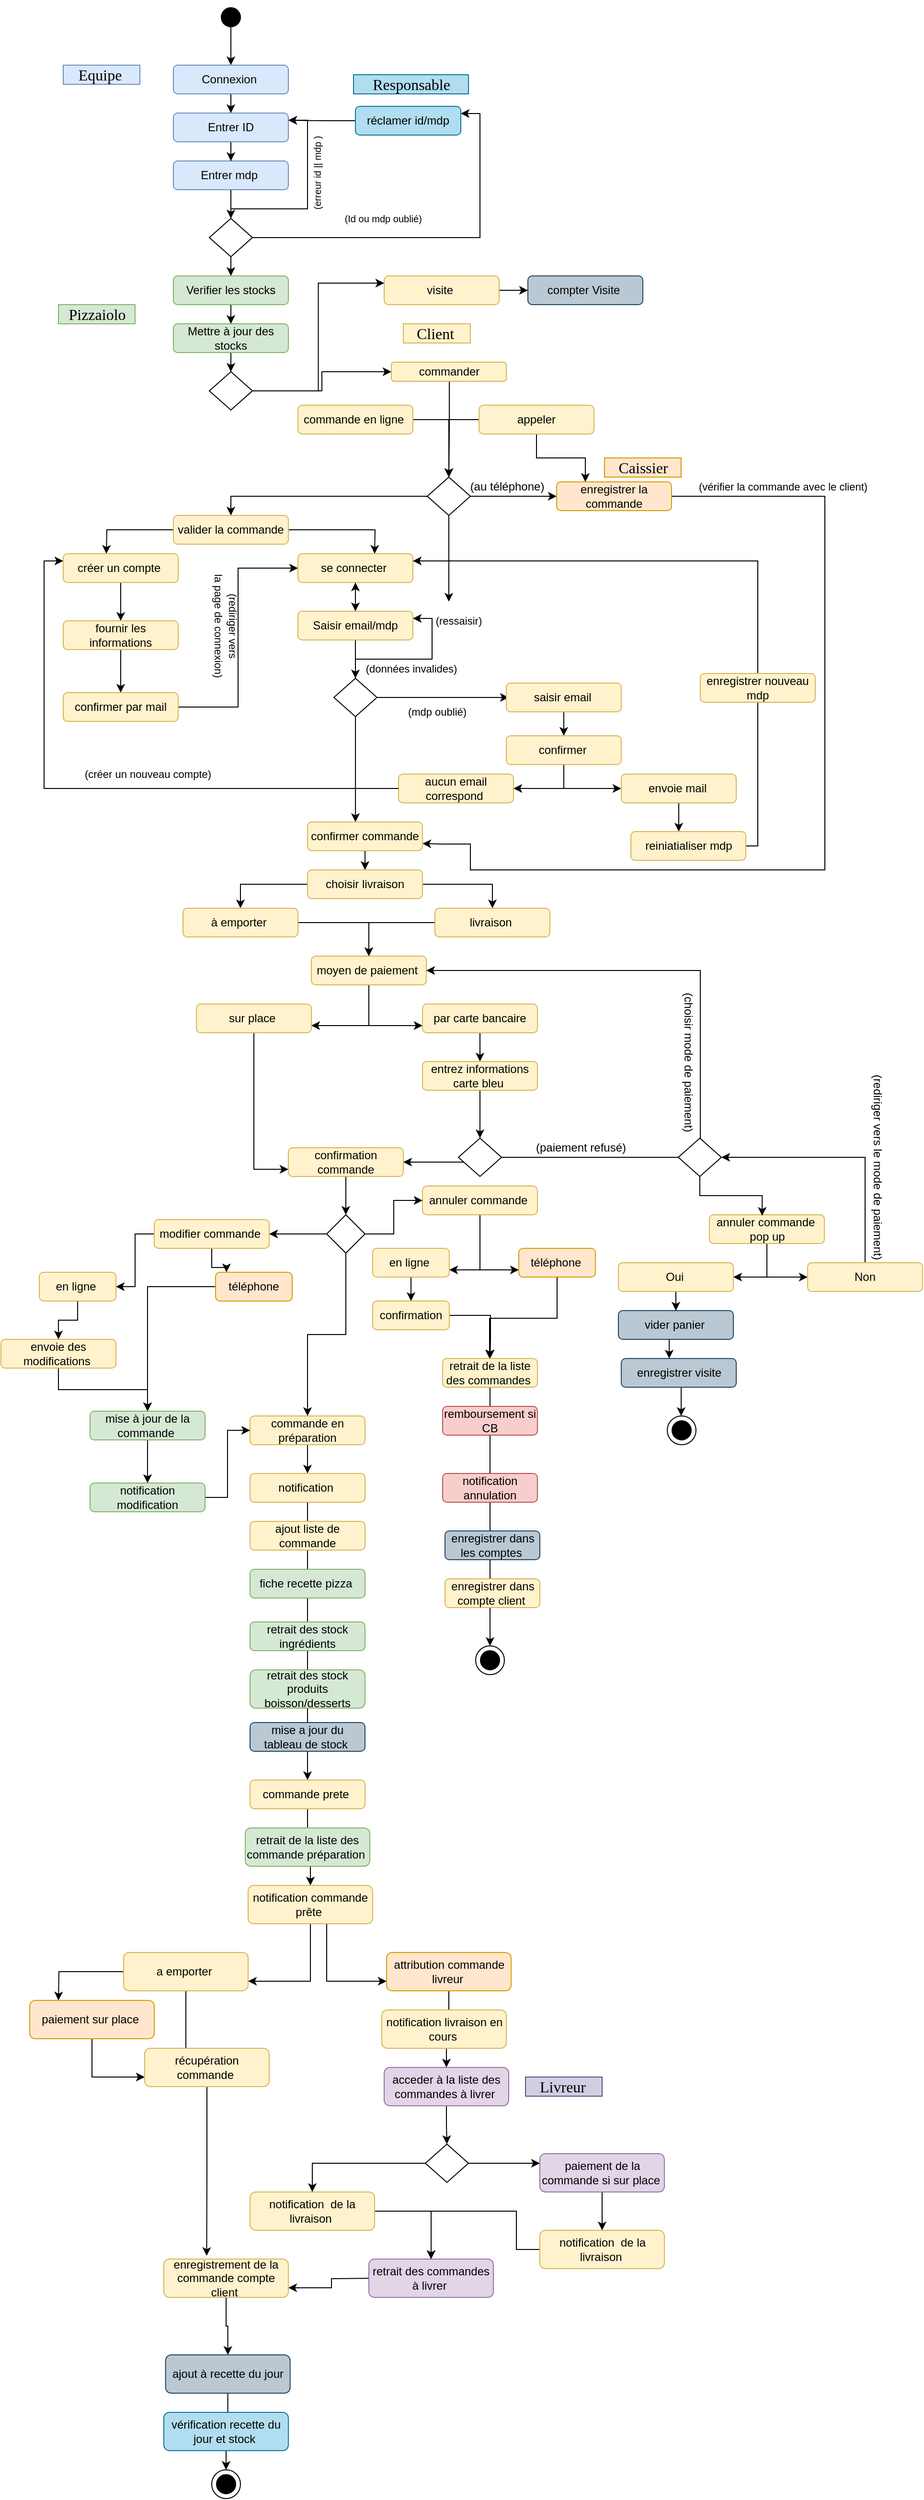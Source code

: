 <mxfile version="14.7.1" type="device"><diagram name="Page-1" id="2a216829-ef6e-dabb-86c1-c78162f3ba2b"><mxGraphModel dx="1927" dy="755" grid="1" gridSize="10" guides="1" tooltips="1" connect="1" arrows="1" fold="1" page="1" pageScale="1" pageWidth="850" pageHeight="1100" background="none" math="0" shadow="0"><root><mxCell id="0"/><mxCell id="1" parent="0"/><mxCell id="btZXWbWVGVATvZ9b52os-23" style="edgeStyle=orthogonalEdgeStyle;rounded=0;orthogonalLoop=1;jettySize=auto;html=1;entryX=0.5;entryY=0;entryDx=0;entryDy=0;" edge="1" parent="1" source="btZXWbWVGVATvZ9b52os-1" target="btZXWbWVGVATvZ9b52os-2"><mxGeometry relative="1" as="geometry"/></mxCell><mxCell id="btZXWbWVGVATvZ9b52os-24" style="edgeStyle=orthogonalEdgeStyle;rounded=0;orthogonalLoop=1;jettySize=auto;html=1;exitX=0.5;exitY=0;exitDx=0;exitDy=0;" edge="1" parent="1" source="btZXWbWVGVATvZ9b52os-1"><mxGeometry relative="1" as="geometry"><mxPoint x="220" y="40" as="targetPoint"/></mxGeometry></mxCell><mxCell id="btZXWbWVGVATvZ9b52os-1" value="" style="ellipse;whiteSpace=wrap;html=1;aspect=fixed;fillColor=#000000;" vertex="1" parent="1"><mxGeometry x="210" y="20" width="20" height="20" as="geometry"/></mxCell><mxCell id="btZXWbWVGVATvZ9b52os-11" style="edgeStyle=orthogonalEdgeStyle;rounded=0;orthogonalLoop=1;jettySize=auto;html=1;entryX=0.5;entryY=0;entryDx=0;entryDy=0;" edge="1" parent="1" source="btZXWbWVGVATvZ9b52os-2" target="btZXWbWVGVATvZ9b52os-5"><mxGeometry relative="1" as="geometry"/></mxCell><mxCell id="btZXWbWVGVATvZ9b52os-2" value="Connexion&amp;nbsp;" style="rounded=1;whiteSpace=wrap;html=1;fillColor=#dae8fc;rotation=0;strokeColor=#6c8ebf;" vertex="1" parent="1"><mxGeometry x="160" y="80" width="120" height="30" as="geometry"/></mxCell><mxCell id="btZXWbWVGVATvZ9b52os-3" value="&lt;font style=&quot;font-size: 16px&quot; face=&quot;Verdana&quot;&gt;Equipe&amp;nbsp;&lt;/font&gt;" style="text;html=1;align=center;verticalAlign=middle;resizable=0;points=[];autosize=1;strokeColor=#6c8ebf;fillColor=#dae8fc;" vertex="1" parent="1"><mxGeometry x="45" y="80" width="80" height="20" as="geometry"/></mxCell><mxCell id="btZXWbWVGVATvZ9b52os-13" style="edgeStyle=orthogonalEdgeStyle;rounded=0;orthogonalLoop=1;jettySize=auto;html=1;" edge="1" parent="1" source="btZXWbWVGVATvZ9b52os-4" target="btZXWbWVGVATvZ9b52os-6"><mxGeometry relative="1" as="geometry"/></mxCell><mxCell id="btZXWbWVGVATvZ9b52os-4" value="Entrer mdp&amp;nbsp;" style="rounded=1;whiteSpace=wrap;html=1;fillColor=#dae8fc;rotation=0;strokeColor=#6c8ebf;" vertex="1" parent="1"><mxGeometry x="160" y="180" width="120" height="30" as="geometry"/></mxCell><mxCell id="btZXWbWVGVATvZ9b52os-12" style="edgeStyle=orthogonalEdgeStyle;rounded=0;orthogonalLoop=1;jettySize=auto;html=1;" edge="1" parent="1" source="btZXWbWVGVATvZ9b52os-5" target="btZXWbWVGVATvZ9b52os-4"><mxGeometry relative="1" as="geometry"/></mxCell><mxCell id="btZXWbWVGVATvZ9b52os-5" value="Entrer ID" style="rounded=1;whiteSpace=wrap;html=1;fillColor=#dae8fc;rotation=0;strokeColor=#6c8ebf;" vertex="1" parent="1"><mxGeometry x="160" y="130" width="120" height="30" as="geometry"/></mxCell><mxCell id="btZXWbWVGVATvZ9b52os-7" style="edgeStyle=orthogonalEdgeStyle;rounded=0;orthogonalLoop=1;jettySize=auto;html=1;entryX=1;entryY=0.25;entryDx=0;entryDy=0;" edge="1" parent="1" source="btZXWbWVGVATvZ9b52os-6" target="btZXWbWVGVATvZ9b52os-5"><mxGeometry relative="1" as="geometry"><Array as="points"><mxPoint x="220" y="230"/><mxPoint x="300" y="230"/><mxPoint x="300" y="138"/></Array></mxGeometry></mxCell><mxCell id="btZXWbWVGVATvZ9b52os-10" style="edgeStyle=orthogonalEdgeStyle;rounded=0;orthogonalLoop=1;jettySize=auto;html=1;exitX=1;exitY=0.5;exitDx=0;exitDy=0;entryX=1;entryY=0.25;entryDx=0;entryDy=0;" edge="1" parent="1" source="btZXWbWVGVATvZ9b52os-6" target="btZXWbWVGVATvZ9b52os-8"><mxGeometry relative="1" as="geometry"/></mxCell><mxCell id="btZXWbWVGVATvZ9b52os-31" style="edgeStyle=orthogonalEdgeStyle;rounded=0;orthogonalLoop=1;jettySize=auto;html=1;entryX=0.5;entryY=0;entryDx=0;entryDy=0;" edge="1" parent="1" source="btZXWbWVGVATvZ9b52os-6" target="btZXWbWVGVATvZ9b52os-19"><mxGeometry relative="1" as="geometry"/></mxCell><mxCell id="btZXWbWVGVATvZ9b52os-6" value="" style="rhombus;whiteSpace=wrap;html=1;fillColor=#FFFFFF;" vertex="1" parent="1"><mxGeometry x="197.5" y="240" width="45" height="40" as="geometry"/></mxCell><mxCell id="btZXWbWVGVATvZ9b52os-15" style="edgeStyle=orthogonalEdgeStyle;rounded=0;orthogonalLoop=1;jettySize=auto;html=1;entryX=1;entryY=0.25;entryDx=0;entryDy=0;" edge="1" parent="1" source="btZXWbWVGVATvZ9b52os-8" target="btZXWbWVGVATvZ9b52os-5"><mxGeometry relative="1" as="geometry"/></mxCell><mxCell id="btZXWbWVGVATvZ9b52os-8" value="réclamer id/mdp" style="rounded=1;whiteSpace=wrap;html=1;fillColor=#b1ddf0;rotation=0;strokeColor=#10739e;" vertex="1" parent="1"><mxGeometry x="350" y="123" width="110" height="30" as="geometry"/></mxCell><mxCell id="btZXWbWVGVATvZ9b52os-14" value="&lt;font style=&quot;font-size: 10px&quot;&gt;(Id ou mdp oublié)&amp;nbsp;&lt;/font&gt;" style="text;html=1;align=center;verticalAlign=middle;resizable=0;points=[];autosize=1;strokeColor=none;" vertex="1" parent="1"><mxGeometry x="330" y="230" width="100" height="20" as="geometry"/></mxCell><mxCell id="btZXWbWVGVATvZ9b52os-16" value="&lt;font style=&quot;font-size: 10px&quot;&gt;(erreur id || mdp )&amp;nbsp;&amp;nbsp;&lt;/font&gt;" style="text;html=1;align=center;verticalAlign=middle;resizable=0;points=[];autosize=1;strokeColor=none;rotation=-90;" vertex="1" parent="1"><mxGeometry x="260" y="180" width="100" height="20" as="geometry"/></mxCell><mxCell id="btZXWbWVGVATvZ9b52os-32" style="edgeStyle=orthogonalEdgeStyle;rounded=0;orthogonalLoop=1;jettySize=auto;html=1;entryX=0.5;entryY=0;entryDx=0;entryDy=0;" edge="1" parent="1" source="btZXWbWVGVATvZ9b52os-19" target="btZXWbWVGVATvZ9b52os-20"><mxGeometry relative="1" as="geometry"/></mxCell><mxCell id="btZXWbWVGVATvZ9b52os-19" value="Verifier les stocks" style="rounded=1;whiteSpace=wrap;html=1;fillColor=#d5e8d4;rotation=0;strokeColor=#82b366;" vertex="1" parent="1"><mxGeometry x="160" y="300" width="120" height="30" as="geometry"/></mxCell><mxCell id="btZXWbWVGVATvZ9b52os-33" style="edgeStyle=orthogonalEdgeStyle;rounded=0;orthogonalLoop=1;jettySize=auto;html=1;" edge="1" parent="1" source="btZXWbWVGVATvZ9b52os-20" target="btZXWbWVGVATvZ9b52os-27"><mxGeometry relative="1" as="geometry"/></mxCell><mxCell id="btZXWbWVGVATvZ9b52os-20" value="Mettre à jour des stocks" style="rounded=1;whiteSpace=wrap;html=1;fillColor=#d5e8d4;rotation=0;strokeColor=#82b366;" vertex="1" parent="1"><mxGeometry x="160" y="350" width="120" height="30" as="geometry"/></mxCell><mxCell id="btZXWbWVGVATvZ9b52os-35" style="edgeStyle=orthogonalEdgeStyle;rounded=0;orthogonalLoop=1;jettySize=auto;html=1;entryX=0;entryY=0.5;entryDx=0;entryDy=0;" edge="1" parent="1" source="btZXWbWVGVATvZ9b52os-21" target="btZXWbWVGVATvZ9b52os-34"><mxGeometry relative="1" as="geometry"/></mxCell><mxCell id="btZXWbWVGVATvZ9b52os-21" value="visite&amp;nbsp;" style="rounded=1;whiteSpace=wrap;html=1;fillColor=#fff2cc;rotation=0;strokeColor=#d6b656;" vertex="1" parent="1"><mxGeometry x="380" y="300" width="120" height="30" as="geometry"/></mxCell><mxCell id="btZXWbWVGVATvZ9b52os-45" style="edgeStyle=orthogonalEdgeStyle;rounded=0;orthogonalLoop=1;jettySize=auto;html=1;entryX=0.5;entryY=0;entryDx=0;entryDy=0;" edge="1" parent="1"><mxGeometry relative="1" as="geometry"><mxPoint x="440" y="410" as="sourcePoint"/><mxPoint x="447.5" y="510" as="targetPoint"/><Array as="points"><mxPoint x="448" y="410"/><mxPoint x="448" y="460"/></Array></mxGeometry></mxCell><mxCell id="btZXWbWVGVATvZ9b52os-22" value="commander" style="rounded=1;whiteSpace=wrap;html=1;fillColor=#fff2cc;rotation=0;strokeColor=#d6b656;" vertex="1" parent="1"><mxGeometry x="387.5" y="390" width="120" height="20" as="geometry"/></mxCell><mxCell id="btZXWbWVGVATvZ9b52os-26" value="&lt;font face=&quot;Verdana&quot; style=&quot;font-size: 16px&quot;&gt;Client&amp;nbsp;&lt;/font&gt;" style="text;html=1;align=center;verticalAlign=middle;resizable=0;points=[];autosize=1;strokeColor=#d6b656;fillColor=#fff2cc;" vertex="1" parent="1"><mxGeometry x="400" y="350" width="70" height="20" as="geometry"/></mxCell><mxCell id="btZXWbWVGVATvZ9b52os-28" style="edgeStyle=orthogonalEdgeStyle;rounded=0;orthogonalLoop=1;jettySize=auto;html=1;entryX=0;entryY=0.5;entryDx=0;entryDy=0;" edge="1" parent="1" source="btZXWbWVGVATvZ9b52os-27" target="btZXWbWVGVATvZ9b52os-22"><mxGeometry relative="1" as="geometry"/></mxCell><mxCell id="btZXWbWVGVATvZ9b52os-30" style="edgeStyle=orthogonalEdgeStyle;rounded=0;orthogonalLoop=1;jettySize=auto;html=1;entryX=0;entryY=0.25;entryDx=0;entryDy=0;" edge="1" parent="1" source="btZXWbWVGVATvZ9b52os-27" target="btZXWbWVGVATvZ9b52os-21"><mxGeometry relative="1" as="geometry"/></mxCell><mxCell id="btZXWbWVGVATvZ9b52os-27" value="" style="rhombus;whiteSpace=wrap;html=1;fillColor=#FFFFFF;" vertex="1" parent="1"><mxGeometry x="197.5" y="400" width="45" height="40" as="geometry"/></mxCell><mxCell id="btZXWbWVGVATvZ9b52os-34" value="compter Visite&amp;nbsp;" style="rounded=1;whiteSpace=wrap;html=1;fillColor=#bac8d3;rotation=0;strokeColor=#23445d;" vertex="1" parent="1"><mxGeometry x="530" y="300" width="120" height="30" as="geometry"/></mxCell><mxCell id="btZXWbWVGVATvZ9b52os-43" style="edgeStyle=orthogonalEdgeStyle;rounded=0;orthogonalLoop=1;jettySize=auto;html=1;" edge="1" parent="1" source="btZXWbWVGVATvZ9b52os-36" target="btZXWbWVGVATvZ9b52os-41"><mxGeometry relative="1" as="geometry"/></mxCell><mxCell id="btZXWbWVGVATvZ9b52os-36" value="commande en ligne&amp;nbsp;" style="rounded=1;whiteSpace=wrap;html=1;fillColor=#fff2cc;rotation=0;strokeColor=#d6b656;" vertex="1" parent="1"><mxGeometry x="290" y="435" width="120" height="30" as="geometry"/></mxCell><mxCell id="btZXWbWVGVATvZ9b52os-44" style="edgeStyle=orthogonalEdgeStyle;rounded=0;orthogonalLoop=1;jettySize=auto;html=1;" edge="1" parent="1" source="btZXWbWVGVATvZ9b52os-37" target="btZXWbWVGVATvZ9b52os-41"><mxGeometry relative="1" as="geometry"/></mxCell><mxCell id="btZXWbWVGVATvZ9b52os-50" style="edgeStyle=orthogonalEdgeStyle;rounded=0;orthogonalLoop=1;jettySize=auto;html=1;entryX=0.25;entryY=0;entryDx=0;entryDy=0;" edge="1" parent="1" source="btZXWbWVGVATvZ9b52os-37" target="btZXWbWVGVATvZ9b52os-49"><mxGeometry relative="1" as="geometry"/></mxCell><mxCell id="btZXWbWVGVATvZ9b52os-37" value="appeler" style="rounded=1;whiteSpace=wrap;html=1;fillColor=#fff2cc;rotation=0;strokeColor=#d6b656;" vertex="1" parent="1"><mxGeometry x="479" y="435" width="120" height="30" as="geometry"/></mxCell><mxCell id="btZXWbWVGVATvZ9b52os-47" style="edgeStyle=orthogonalEdgeStyle;rounded=0;orthogonalLoop=1;jettySize=auto;html=1;entryX=0.5;entryY=0;entryDx=0;entryDy=0;" edge="1" parent="1" source="btZXWbWVGVATvZ9b52os-41" target="btZXWbWVGVATvZ9b52os-46"><mxGeometry relative="1" as="geometry"/></mxCell><mxCell id="btZXWbWVGVATvZ9b52os-48" style="edgeStyle=orthogonalEdgeStyle;rounded=0;orthogonalLoop=1;jettySize=auto;html=1;entryX=0;entryY=0.5;entryDx=0;entryDy=0;" edge="1" parent="1" source="btZXWbWVGVATvZ9b52os-41" target="btZXWbWVGVATvZ9b52os-49"><mxGeometry relative="1" as="geometry"><mxPoint x="510" y="530" as="targetPoint"/></mxGeometry></mxCell><mxCell id="btZXWbWVGVATvZ9b52os-56" style="edgeStyle=orthogonalEdgeStyle;rounded=0;orthogonalLoop=1;jettySize=auto;html=1;" edge="1" parent="1" source="btZXWbWVGVATvZ9b52os-41"><mxGeometry relative="1" as="geometry"><mxPoint x="447.5" y="640" as="targetPoint"/></mxGeometry></mxCell><mxCell id="btZXWbWVGVATvZ9b52os-41" value="" style="rhombus;whiteSpace=wrap;html=1;fillColor=#FFFFFF;" vertex="1" parent="1"><mxGeometry x="425" y="510" width="45" height="40" as="geometry"/></mxCell><mxCell id="btZXWbWVGVATvZ9b52os-57" style="edgeStyle=orthogonalEdgeStyle;rounded=0;orthogonalLoop=1;jettySize=auto;html=1;" edge="1" parent="1" source="btZXWbWVGVATvZ9b52os-46"><mxGeometry relative="1" as="geometry"><mxPoint x="90" y="590" as="targetPoint"/></mxGeometry></mxCell><mxCell id="btZXWbWVGVATvZ9b52os-58" style="edgeStyle=orthogonalEdgeStyle;rounded=0;orthogonalLoop=1;jettySize=auto;html=1;" edge="1" parent="1" source="btZXWbWVGVATvZ9b52os-46"><mxGeometry relative="1" as="geometry"><mxPoint x="370" y="590" as="targetPoint"/></mxGeometry></mxCell><mxCell id="btZXWbWVGVATvZ9b52os-46" value="valider la commande" style="rounded=1;whiteSpace=wrap;html=1;fillColor=#fff2cc;rotation=0;strokeColor=#d6b656;" vertex="1" parent="1"><mxGeometry x="160" y="550" width="120" height="30" as="geometry"/></mxCell><mxCell id="btZXWbWVGVATvZ9b52os-104" style="edgeStyle=orthogonalEdgeStyle;rounded=0;orthogonalLoop=1;jettySize=auto;html=1;entryX=1;entryY=0.75;entryDx=0;entryDy=0;" edge="1" parent="1" source="btZXWbWVGVATvZ9b52os-49" target="btZXWbWVGVATvZ9b52os-96"><mxGeometry relative="1" as="geometry"><mxPoint x="430" y="890" as="targetPoint"/><Array as="points"><mxPoint x="840" y="530"/><mxPoint x="840" y="920"/><mxPoint x="470" y="920"/><mxPoint x="470" y="893"/><mxPoint x="440" y="893"/></Array></mxGeometry></mxCell><mxCell id="btZXWbWVGVATvZ9b52os-49" value="enregistrer la commande" style="rounded=1;whiteSpace=wrap;html=1;fillColor=#ffe6cc;rotation=0;strokeColor=#d79b00;" vertex="1" parent="1"><mxGeometry x="560" y="515" width="120" height="30" as="geometry"/></mxCell><mxCell id="btZXWbWVGVATvZ9b52os-249" style="edgeStyle=orthogonalEdgeStyle;rounded=0;orthogonalLoop=1;jettySize=auto;html=1;" edge="1" parent="1" source="btZXWbWVGVATvZ9b52os-51" target="btZXWbWVGVATvZ9b52os-86"><mxGeometry relative="1" as="geometry"/></mxCell><mxCell id="btZXWbWVGVATvZ9b52os-51" value="créer un compte&amp;nbsp;" style="rounded=1;whiteSpace=wrap;html=1;fillColor=#fff2cc;rotation=0;strokeColor=#d6b656;" vertex="1" parent="1"><mxGeometry x="45" y="590" width="120" height="30" as="geometry"/></mxCell><mxCell id="btZXWbWVGVATvZ9b52os-61" style="edgeStyle=orthogonalEdgeStyle;rounded=0;orthogonalLoop=1;jettySize=auto;html=1;entryX=0.5;entryY=0;entryDx=0;entryDy=0;" edge="1" parent="1" source="btZXWbWVGVATvZ9b52os-52" target="btZXWbWVGVATvZ9b52os-59"><mxGeometry relative="1" as="geometry"/></mxCell><mxCell id="btZXWbWVGVATvZ9b52os-52" value="se connecter&amp;nbsp;" style="rounded=1;whiteSpace=wrap;html=1;fillColor=#fff2cc;rotation=0;strokeColor=#d6b656;" vertex="1" parent="1"><mxGeometry x="290" y="590" width="120" height="30" as="geometry"/></mxCell><mxCell id="btZXWbWVGVATvZ9b52os-53" value="&lt;font face=&quot;Verdana&quot; style=&quot;font-size: 16px&quot;&gt;Caissier&lt;/font&gt;" style="text;html=1;align=center;verticalAlign=middle;resizable=0;points=[];autosize=1;strokeColor=#d79b00;fillColor=#ffe6cc;" vertex="1" parent="1"><mxGeometry x="610" y="490" width="80" height="20" as="geometry"/></mxCell><mxCell id="btZXWbWVGVATvZ9b52os-55" value="(au téléphone)" style="text;html=1;align=center;verticalAlign=middle;resizable=0;points=[];autosize=1;strokeColor=none;" vertex="1" parent="1"><mxGeometry x="463" y="510" width="90" height="20" as="geometry"/></mxCell><mxCell id="btZXWbWVGVATvZ9b52os-62" style="edgeStyle=orthogonalEdgeStyle;rounded=0;orthogonalLoop=1;jettySize=auto;html=1;entryX=0.5;entryY=0;entryDx=0;entryDy=0;" edge="1" parent="1" source="btZXWbWVGVATvZ9b52os-59" target="btZXWbWVGVATvZ9b52os-60"><mxGeometry relative="1" as="geometry"/></mxCell><mxCell id="btZXWbWVGVATvZ9b52os-87" value="" style="edgeStyle=orthogonalEdgeStyle;rounded=0;orthogonalLoop=1;jettySize=auto;html=1;" edge="1" parent="1" source="btZXWbWVGVATvZ9b52os-59" target="btZXWbWVGVATvZ9b52os-52"><mxGeometry relative="1" as="geometry"/></mxCell><mxCell id="btZXWbWVGVATvZ9b52os-59" value="Saisir email/mdp" style="rounded=1;whiteSpace=wrap;html=1;fillColor=#fff2cc;rotation=0;strokeColor=#d6b656;" vertex="1" parent="1"><mxGeometry x="290" y="650" width="120" height="30" as="geometry"/></mxCell><mxCell id="btZXWbWVGVATvZ9b52os-63" style="edgeStyle=orthogonalEdgeStyle;rounded=0;orthogonalLoop=1;jettySize=auto;html=1;entryX=1;entryY=0.25;entryDx=0;entryDy=0;" edge="1" parent="1" source="btZXWbWVGVATvZ9b52os-60" target="btZXWbWVGVATvZ9b52os-59"><mxGeometry relative="1" as="geometry"/></mxCell><mxCell id="btZXWbWVGVATvZ9b52os-68" style="edgeStyle=orthogonalEdgeStyle;rounded=0;orthogonalLoop=1;jettySize=auto;html=1;" edge="1" parent="1" source="btZXWbWVGVATvZ9b52os-60"><mxGeometry relative="1" as="geometry"><mxPoint x="510" y="740" as="targetPoint"/></mxGeometry></mxCell><mxCell id="btZXWbWVGVATvZ9b52os-97" style="edgeStyle=orthogonalEdgeStyle;rounded=0;orthogonalLoop=1;jettySize=auto;html=1;entryX=0.417;entryY=0;entryDx=0;entryDy=0;entryPerimeter=0;" edge="1" parent="1" source="btZXWbWVGVATvZ9b52os-60" target="btZXWbWVGVATvZ9b52os-96"><mxGeometry relative="1" as="geometry"/></mxCell><mxCell id="btZXWbWVGVATvZ9b52os-60" value="" style="rhombus;whiteSpace=wrap;html=1;fillColor=#FFFFFF;" vertex="1" parent="1"><mxGeometry x="327.5" y="720" width="45" height="40" as="geometry"/></mxCell><mxCell id="btZXWbWVGVATvZ9b52os-64" value="&lt;font style=&quot;font-size: 11px&quot;&gt;(données invalides)&lt;/font&gt;" style="text;html=1;align=center;verticalAlign=middle;resizable=0;points=[];autosize=1;strokeColor=none;" vertex="1" parent="1"><mxGeometry x="353" y="700" width="110" height="20" as="geometry"/></mxCell><mxCell id="btZXWbWVGVATvZ9b52os-65" value="&lt;font style=&quot;font-size: 11px&quot;&gt;(ressaisir)&amp;nbsp;&lt;/font&gt;" style="text;html=1;align=center;verticalAlign=middle;resizable=0;points=[];autosize=1;strokeColor=none;" vertex="1" parent="1"><mxGeometry x="424" y="650" width="70" height="20" as="geometry"/></mxCell><mxCell id="btZXWbWVGVATvZ9b52os-67" value="&lt;font style=&quot;font-size: 11px&quot;&gt;(créer un nouveau compte)&lt;/font&gt;" style="text;html=1;align=center;verticalAlign=middle;resizable=0;points=[];autosize=1;strokeColor=none;rotation=0;" vertex="1" parent="1"><mxGeometry x="58" y="810" width="150" height="20" as="geometry"/></mxCell><mxCell id="btZXWbWVGVATvZ9b52os-69" value="&lt;font style=&quot;font-size: 11px&quot;&gt;(mdp oublié)&lt;/font&gt;" style="text;html=1;align=center;verticalAlign=middle;resizable=0;points=[];autosize=1;strokeColor=none;" vertex="1" parent="1"><mxGeometry x="395" y="745" width="80" height="20" as="geometry"/></mxCell><mxCell id="btZXWbWVGVATvZ9b52os-72" style="edgeStyle=orthogonalEdgeStyle;rounded=0;orthogonalLoop=1;jettySize=auto;html=1;entryX=0.5;entryY=0;entryDx=0;entryDy=0;" edge="1" parent="1" source="btZXWbWVGVATvZ9b52os-70" target="btZXWbWVGVATvZ9b52os-71"><mxGeometry relative="1" as="geometry"/></mxCell><mxCell id="btZXWbWVGVATvZ9b52os-70" value="saisir email&amp;nbsp;" style="rounded=1;whiteSpace=wrap;html=1;fillColor=#fff2cc;rotation=0;strokeColor=#d6b656;" vertex="1" parent="1"><mxGeometry x="507.5" y="725" width="120" height="30" as="geometry"/></mxCell><mxCell id="btZXWbWVGVATvZ9b52os-77" style="edgeStyle=orthogonalEdgeStyle;rounded=0;orthogonalLoop=1;jettySize=auto;html=1;entryX=1;entryY=0.5;entryDx=0;entryDy=0;" edge="1" parent="1" source="btZXWbWVGVATvZ9b52os-71" target="btZXWbWVGVATvZ9b52os-73"><mxGeometry relative="1" as="geometry"/></mxCell><mxCell id="btZXWbWVGVATvZ9b52os-80" style="edgeStyle=orthogonalEdgeStyle;rounded=0;orthogonalLoop=1;jettySize=auto;html=1;entryX=0;entryY=0.5;entryDx=0;entryDy=0;" edge="1" parent="1" source="btZXWbWVGVATvZ9b52os-71" target="btZXWbWVGVATvZ9b52os-79"><mxGeometry relative="1" as="geometry"/></mxCell><mxCell id="btZXWbWVGVATvZ9b52os-71" value="confirmer&amp;nbsp;" style="rounded=1;whiteSpace=wrap;html=1;fillColor=#fff2cc;rotation=0;strokeColor=#d6b656;" vertex="1" parent="1"><mxGeometry x="507.5" y="780" width="120" height="30" as="geometry"/></mxCell><mxCell id="btZXWbWVGVATvZ9b52os-73" value="aucun email correspond&amp;nbsp;" style="rounded=1;whiteSpace=wrap;html=1;fillColor=#fff2cc;rotation=0;strokeColor=#d6b656;" vertex="1" parent="1"><mxGeometry x="395" y="820" width="120" height="30" as="geometry"/></mxCell><mxCell id="btZXWbWVGVATvZ9b52os-83" style="edgeStyle=orthogonalEdgeStyle;rounded=0;orthogonalLoop=1;jettySize=auto;html=1;" edge="1" parent="1" source="btZXWbWVGVATvZ9b52os-79"><mxGeometry relative="1" as="geometry"><mxPoint x="687.5" y="880" as="targetPoint"/></mxGeometry></mxCell><mxCell id="btZXWbWVGVATvZ9b52os-79" value="envoie mail&amp;nbsp;" style="rounded=1;whiteSpace=wrap;html=1;fillColor=#fff2cc;rotation=0;strokeColor=#d6b656;" vertex="1" parent="1"><mxGeometry x="627.5" y="820" width="120" height="30" as="geometry"/></mxCell><mxCell id="btZXWbWVGVATvZ9b52os-84" style="edgeStyle=orthogonalEdgeStyle;rounded=0;orthogonalLoop=1;jettySize=auto;html=1;entryX=1;entryY=0.25;entryDx=0;entryDy=0;" edge="1" parent="1" source="btZXWbWVGVATvZ9b52os-81" target="btZXWbWVGVATvZ9b52os-52"><mxGeometry relative="1" as="geometry"><Array as="points"><mxPoint x="770" y="895"/><mxPoint x="770" y="598"/></Array></mxGeometry></mxCell><mxCell id="btZXWbWVGVATvZ9b52os-81" value="reiniatialiser mdp" style="rounded=1;whiteSpace=wrap;html=1;fillColor=#fff2cc;rotation=0;strokeColor=#d6b656;" vertex="1" parent="1"><mxGeometry x="637.5" y="880" width="120" height="30" as="geometry"/></mxCell><mxCell id="btZXWbWVGVATvZ9b52os-85" value="enregistrer nouveau mdp" style="rounded=1;whiteSpace=wrap;html=1;fillColor=#fff2cc;rotation=0;strokeColor=#d6b656;" vertex="1" parent="1"><mxGeometry x="710" y="715" width="120" height="30" as="geometry"/></mxCell><mxCell id="btZXWbWVGVATvZ9b52os-89" value="" style="edgeStyle=orthogonalEdgeStyle;rounded=0;orthogonalLoop=1;jettySize=auto;html=1;" edge="1" parent="1" source="btZXWbWVGVATvZ9b52os-86" target="btZXWbWVGVATvZ9b52os-88"><mxGeometry relative="1" as="geometry"/></mxCell><mxCell id="btZXWbWVGVATvZ9b52os-86" value="fournir les informations" style="rounded=1;whiteSpace=wrap;html=1;fillColor=#fff2cc;rotation=0;strokeColor=#d6b656;" vertex="1" parent="1"><mxGeometry x="45" y="660" width="120" height="30" as="geometry"/></mxCell><mxCell id="btZXWbWVGVATvZ9b52os-90" style="edgeStyle=orthogonalEdgeStyle;rounded=0;orthogonalLoop=1;jettySize=auto;html=1;entryX=0;entryY=0.5;entryDx=0;entryDy=0;" edge="1" parent="1" source="btZXWbWVGVATvZ9b52os-88" target="btZXWbWVGVATvZ9b52os-52"><mxGeometry relative="1" as="geometry"/></mxCell><mxCell id="btZXWbWVGVATvZ9b52os-88" value="confirmer par mail" style="rounded=1;whiteSpace=wrap;html=1;fillColor=#fff2cc;rotation=0;strokeColor=#d6b656;" vertex="1" parent="1"><mxGeometry x="45" y="735" width="120" height="30" as="geometry"/></mxCell><mxCell id="btZXWbWVGVATvZ9b52os-91" value="&lt;font style=&quot;font-size: 11px&quot;&gt;(rediriger vers &lt;br&gt;la page de connexion)&lt;/font&gt;" style="text;html=1;align=center;verticalAlign=middle;resizable=0;points=[];autosize=1;strokeColor=none;rotation=90;" vertex="1" parent="1"><mxGeometry x="155" y="645" width="120" height="40" as="geometry"/></mxCell><mxCell id="btZXWbWVGVATvZ9b52os-94" value="&lt;font face=&quot;Verdana&quot;&gt;&lt;span style=&quot;font-size: 16px&quot;&gt;Responsable&lt;/span&gt;&lt;/font&gt;" style="text;html=1;align=center;verticalAlign=middle;resizable=0;points=[];autosize=1;strokeColor=#10739e;fillColor=#b1ddf0;" vertex="1" parent="1"><mxGeometry x="348" y="90" width="120" height="20" as="geometry"/></mxCell><mxCell id="btZXWbWVGVATvZ9b52os-95" value="&lt;font face=&quot;Verdana&quot;&gt;&lt;span style=&quot;font-size: 16px&quot;&gt;Pizzaiolo&lt;/span&gt;&lt;/font&gt;" style="text;html=1;align=center;verticalAlign=middle;resizable=0;points=[];autosize=1;strokeColor=#82b366;fillColor=#d5e8d4;" vertex="1" parent="1"><mxGeometry x="40" y="330" width="80" height="20" as="geometry"/></mxCell><mxCell id="btZXWbWVGVATvZ9b52os-101" style="edgeStyle=orthogonalEdgeStyle;rounded=0;orthogonalLoop=1;jettySize=auto;html=1;" edge="1" parent="1" source="btZXWbWVGVATvZ9b52os-96" target="btZXWbWVGVATvZ9b52os-98"><mxGeometry relative="1" as="geometry"/></mxCell><mxCell id="btZXWbWVGVATvZ9b52os-248" style="edgeStyle=orthogonalEdgeStyle;rounded=0;orthogonalLoop=1;jettySize=auto;html=1;entryX=0;entryY=0.25;entryDx=0;entryDy=0;exitX=0;exitY=0.5;exitDx=0;exitDy=0;" edge="1" parent="1" source="btZXWbWVGVATvZ9b52os-73" target="btZXWbWVGVATvZ9b52os-51"><mxGeometry relative="1" as="geometry"/></mxCell><mxCell id="btZXWbWVGVATvZ9b52os-96" value="confirmer commande" style="rounded=1;whiteSpace=wrap;html=1;fillColor=#fff2cc;rotation=0;strokeColor=#d6b656;" vertex="1" parent="1"><mxGeometry x="300" y="870" width="120" height="30" as="geometry"/></mxCell><mxCell id="btZXWbWVGVATvZ9b52os-102" style="edgeStyle=orthogonalEdgeStyle;rounded=0;orthogonalLoop=1;jettySize=auto;html=1;" edge="1" parent="1" source="btZXWbWVGVATvZ9b52os-98" target="btZXWbWVGVATvZ9b52os-99"><mxGeometry relative="1" as="geometry"/></mxCell><mxCell id="btZXWbWVGVATvZ9b52os-103" style="edgeStyle=orthogonalEdgeStyle;rounded=0;orthogonalLoop=1;jettySize=auto;html=1;entryX=0.5;entryY=0;entryDx=0;entryDy=0;" edge="1" parent="1" source="btZXWbWVGVATvZ9b52os-98" target="btZXWbWVGVATvZ9b52os-100"><mxGeometry relative="1" as="geometry"/></mxCell><mxCell id="btZXWbWVGVATvZ9b52os-98" value="choisir livraison" style="rounded=1;whiteSpace=wrap;html=1;fillColor=#fff2cc;rotation=0;strokeColor=#d6b656;" vertex="1" parent="1"><mxGeometry x="300" y="920" width="120" height="30" as="geometry"/></mxCell><mxCell id="btZXWbWVGVATvZ9b52os-107" style="edgeStyle=orthogonalEdgeStyle;rounded=0;orthogonalLoop=1;jettySize=auto;html=1;" edge="1" parent="1" source="btZXWbWVGVATvZ9b52os-99" target="btZXWbWVGVATvZ9b52os-106"><mxGeometry relative="1" as="geometry"/></mxCell><mxCell id="btZXWbWVGVATvZ9b52os-99" value="à emporter&amp;nbsp;" style="rounded=1;whiteSpace=wrap;html=1;fillColor=#fff2cc;rotation=0;strokeColor=#d6b656;" vertex="1" parent="1"><mxGeometry x="170" y="960" width="120" height="30" as="geometry"/></mxCell><mxCell id="btZXWbWVGVATvZ9b52os-108" style="edgeStyle=orthogonalEdgeStyle;rounded=0;orthogonalLoop=1;jettySize=auto;html=1;entryX=0.5;entryY=0;entryDx=0;entryDy=0;" edge="1" parent="1" source="btZXWbWVGVATvZ9b52os-100" target="btZXWbWVGVATvZ9b52os-106"><mxGeometry relative="1" as="geometry"/></mxCell><mxCell id="btZXWbWVGVATvZ9b52os-100" value="livraison&amp;nbsp;" style="rounded=1;whiteSpace=wrap;html=1;fillColor=#fff2cc;rotation=0;strokeColor=#d6b656;" vertex="1" parent="1"><mxGeometry x="433" y="960" width="120" height="30" as="geometry"/></mxCell><mxCell id="btZXWbWVGVATvZ9b52os-105" value="&lt;font style=&quot;font-size: 11px&quot;&gt;(vérifier la commande avec le client)&lt;/font&gt;" style="text;html=1;align=center;verticalAlign=middle;resizable=0;points=[];autosize=1;strokeColor=none;rotation=0;" vertex="1" parent="1"><mxGeometry x="700.5" y="510" width="190" height="20" as="geometry"/></mxCell><mxCell id="btZXWbWVGVATvZ9b52os-111" style="edgeStyle=orthogonalEdgeStyle;rounded=0;orthogonalLoop=1;jettySize=auto;html=1;entryX=1;entryY=0.75;entryDx=0;entryDy=0;" edge="1" parent="1" source="btZXWbWVGVATvZ9b52os-106" target="btZXWbWVGVATvZ9b52os-109"><mxGeometry relative="1" as="geometry"/></mxCell><mxCell id="btZXWbWVGVATvZ9b52os-112" style="edgeStyle=orthogonalEdgeStyle;rounded=0;orthogonalLoop=1;jettySize=auto;html=1;entryX=0;entryY=0.75;entryDx=0;entryDy=0;" edge="1" parent="1" source="btZXWbWVGVATvZ9b52os-106" target="btZXWbWVGVATvZ9b52os-110"><mxGeometry relative="1" as="geometry"/></mxCell><mxCell id="btZXWbWVGVATvZ9b52os-106" value="moyen de paiement&amp;nbsp;" style="rounded=1;whiteSpace=wrap;html=1;fillColor=#fff2cc;rotation=0;strokeColor=#d6b656;" vertex="1" parent="1"><mxGeometry x="304" y="1010" width="120" height="30" as="geometry"/></mxCell><mxCell id="btZXWbWVGVATvZ9b52os-143" style="edgeStyle=orthogonalEdgeStyle;rounded=0;orthogonalLoop=1;jettySize=auto;html=1;entryX=0;entryY=0.75;entryDx=0;entryDy=0;" edge="1" parent="1" source="btZXWbWVGVATvZ9b52os-109" target="btZXWbWVGVATvZ9b52os-142"><mxGeometry relative="1" as="geometry"/></mxCell><mxCell id="btZXWbWVGVATvZ9b52os-109" value="sur place&amp;nbsp;" style="rounded=1;whiteSpace=wrap;html=1;fillColor=#fff2cc;rotation=0;strokeColor=#d6b656;" vertex="1" parent="1"><mxGeometry x="184" y="1060" width="120" height="30" as="geometry"/></mxCell><mxCell id="btZXWbWVGVATvZ9b52os-141" style="edgeStyle=orthogonalEdgeStyle;rounded=0;orthogonalLoop=1;jettySize=auto;html=1;" edge="1" parent="1" source="btZXWbWVGVATvZ9b52os-110" target="btZXWbWVGVATvZ9b52os-113"><mxGeometry relative="1" as="geometry"/></mxCell><mxCell id="btZXWbWVGVATvZ9b52os-110" value="par carte bancaire" style="rounded=1;whiteSpace=wrap;html=1;fillColor=#fff2cc;rotation=0;strokeColor=#d6b656;" vertex="1" parent="1"><mxGeometry x="420" y="1060" width="120" height="30" as="geometry"/></mxCell><mxCell id="btZXWbWVGVATvZ9b52os-115" style="edgeStyle=orthogonalEdgeStyle;rounded=0;orthogonalLoop=1;jettySize=auto;html=1;entryX=0.5;entryY=0;entryDx=0;entryDy=0;" edge="1" parent="1" source="btZXWbWVGVATvZ9b52os-113" target="btZXWbWVGVATvZ9b52os-114"><mxGeometry relative="1" as="geometry"/></mxCell><mxCell id="btZXWbWVGVATvZ9b52os-113" value="entrez informations carte bleu&amp;nbsp;" style="rounded=1;whiteSpace=wrap;html=1;fillColor=#fff2cc;rotation=0;strokeColor=#d6b656;" vertex="1" parent="1"><mxGeometry x="420" y="1120" width="120" height="30" as="geometry"/></mxCell><mxCell id="btZXWbWVGVATvZ9b52os-118" style="edgeStyle=orthogonalEdgeStyle;rounded=0;orthogonalLoop=1;jettySize=auto;html=1;entryX=1;entryY=0.5;entryDx=0;entryDy=0;" edge="1" parent="1" source="btZXWbWVGVATvZ9b52os-114" target="btZXWbWVGVATvZ9b52os-106"><mxGeometry relative="1" as="geometry"><Array as="points"><mxPoint x="710" y="1220"/><mxPoint x="710" y="1025"/></Array></mxGeometry></mxCell><mxCell id="btZXWbWVGVATvZ9b52os-144" style="edgeStyle=orthogonalEdgeStyle;rounded=0;orthogonalLoop=1;jettySize=auto;html=1;entryX=1;entryY=0.5;entryDx=0;entryDy=0;" edge="1" parent="1" source="btZXWbWVGVATvZ9b52os-114" target="btZXWbWVGVATvZ9b52os-142"><mxGeometry relative="1" as="geometry"><Array as="points"><mxPoint x="450" y="1225"/><mxPoint x="450" y="1225"/></Array></mxGeometry></mxCell><mxCell id="btZXWbWVGVATvZ9b52os-114" value="" style="rhombus;whiteSpace=wrap;html=1;fillColor=#FFFFFF;" vertex="1" parent="1"><mxGeometry x="457.5" y="1200" width="45" height="40" as="geometry"/></mxCell><mxCell id="btZXWbWVGVATvZ9b52os-120" value="(paiement refusé)" style="text;html=1;align=center;verticalAlign=middle;resizable=0;points=[];autosize=1;strokeColor=none;" vertex="1" parent="1"><mxGeometry x="530" y="1200" width="110" height="20" as="geometry"/></mxCell><mxCell id="btZXWbWVGVATvZ9b52os-130" style="edgeStyle=orthogonalEdgeStyle;rounded=0;orthogonalLoop=1;jettySize=auto;html=1;entryX=1;entryY=0.5;entryDx=0;entryDy=0;" edge="1" parent="1" source="btZXWbWVGVATvZ9b52os-121" target="btZXWbWVGVATvZ9b52os-128"><mxGeometry relative="1" as="geometry"/></mxCell><mxCell id="btZXWbWVGVATvZ9b52os-131" style="edgeStyle=orthogonalEdgeStyle;rounded=0;orthogonalLoop=1;jettySize=auto;html=1;entryX=0;entryY=0.5;entryDx=0;entryDy=0;" edge="1" parent="1" source="btZXWbWVGVATvZ9b52os-121" target="btZXWbWVGVATvZ9b52os-129"><mxGeometry relative="1" as="geometry"/></mxCell><mxCell id="btZXWbWVGVATvZ9b52os-121" value="annuler commande&amp;nbsp;&lt;br&gt;pop up" style="rounded=1;whiteSpace=wrap;html=1;fillColor=#fff2cc;rotation=0;strokeColor=#d6b656;" vertex="1" parent="1"><mxGeometry x="719.5" y="1280" width="120" height="30" as="geometry"/></mxCell><mxCell id="btZXWbWVGVATvZ9b52os-127" style="edgeStyle=orthogonalEdgeStyle;rounded=0;orthogonalLoop=1;jettySize=auto;html=1;entryX=0.459;entryY=0.034;entryDx=0;entryDy=0;entryPerimeter=0;" edge="1" parent="1" source="btZXWbWVGVATvZ9b52os-123" target="btZXWbWVGVATvZ9b52os-121"><mxGeometry relative="1" as="geometry"/></mxCell><mxCell id="btZXWbWVGVATvZ9b52os-123" value="" style="rhombus;whiteSpace=wrap;html=1;fillColor=#FFFFFF;" vertex="1" parent="1"><mxGeometry x="687" y="1200" width="45" height="40" as="geometry"/></mxCell><mxCell id="btZXWbWVGVATvZ9b52os-126" value="(choisir mode de paiement)" style="text;html=1;align=center;verticalAlign=middle;resizable=0;points=[];autosize=1;strokeColor=none;rotation=90;" vertex="1" parent="1"><mxGeometry x="617.5" y="1110" width="160" height="20" as="geometry"/></mxCell><mxCell id="btZXWbWVGVATvZ9b52os-172" style="edgeStyle=orthogonalEdgeStyle;rounded=0;orthogonalLoop=1;jettySize=auto;html=1;" edge="1" parent="1" source="btZXWbWVGVATvZ9b52os-128" target="btZXWbWVGVATvZ9b52os-134"><mxGeometry relative="1" as="geometry"/></mxCell><mxCell id="btZXWbWVGVATvZ9b52os-128" value="Oui&amp;nbsp;" style="rounded=1;whiteSpace=wrap;html=1;fillColor=#fff2cc;rotation=0;strokeColor=#d6b656;" vertex="1" parent="1"><mxGeometry x="624.5" y="1330" width="120" height="30" as="geometry"/></mxCell><mxCell id="btZXWbWVGVATvZ9b52os-132" style="edgeStyle=orthogonalEdgeStyle;rounded=0;orthogonalLoop=1;jettySize=auto;html=1;entryX=1;entryY=0.5;entryDx=0;entryDy=0;" edge="1" parent="1" source="btZXWbWVGVATvZ9b52os-129" target="btZXWbWVGVATvZ9b52os-123"><mxGeometry relative="1" as="geometry"><Array as="points"><mxPoint x="882" y="1220"/></Array></mxGeometry></mxCell><mxCell id="btZXWbWVGVATvZ9b52os-129" value="Non" style="rounded=1;whiteSpace=wrap;html=1;fillColor=#fff2cc;rotation=0;strokeColor=#d6b656;" vertex="1" parent="1"><mxGeometry x="822" y="1330" width="120" height="30" as="geometry"/></mxCell><mxCell id="btZXWbWVGVATvZ9b52os-133" value="(rediriger vers le mode de paiement)" style="text;html=1;align=center;verticalAlign=middle;resizable=0;points=[];autosize=1;strokeColor=none;rotation=90;" vertex="1" parent="1"><mxGeometry x="790" y="1220" width="210" height="20" as="geometry"/></mxCell><mxCell id="btZXWbWVGVATvZ9b52os-137" style="edgeStyle=orthogonalEdgeStyle;rounded=0;orthogonalLoop=1;jettySize=auto;html=1;" edge="1" parent="1"><mxGeometry relative="1" as="geometry"><mxPoint x="677.559" y="1410" as="sourcePoint"/><mxPoint x="677.559" y="1430" as="targetPoint"/></mxGeometry></mxCell><mxCell id="btZXWbWVGVATvZ9b52os-134" value="vider panier&amp;nbsp;" style="rounded=1;whiteSpace=wrap;html=1;fillColor=#bac8d3;rotation=0;strokeColor=#23445d;" vertex="1" parent="1"><mxGeometry x="624.5" y="1380" width="120" height="30" as="geometry"/></mxCell><mxCell id="btZXWbWVGVATvZ9b52os-138" style="edgeStyle=orthogonalEdgeStyle;rounded=0;orthogonalLoop=1;jettySize=auto;html=1;" edge="1" parent="1"><mxGeometry relative="1" as="geometry"><mxPoint x="690" y="1490" as="targetPoint"/><mxPoint x="690.059" y="1460" as="sourcePoint"/></mxGeometry></mxCell><mxCell id="btZXWbWVGVATvZ9b52os-135" value="enregistrer visite" style="rounded=1;whiteSpace=wrap;html=1;fillColor=#bac8d3;rotation=0;strokeColor=#23445d;" vertex="1" parent="1"><mxGeometry x="627.5" y="1430" width="120" height="30" as="geometry"/></mxCell><mxCell id="btZXWbWVGVATvZ9b52os-155" style="edgeStyle=orthogonalEdgeStyle;rounded=0;orthogonalLoop=1;jettySize=auto;html=1;" edge="1" parent="1" source="btZXWbWVGVATvZ9b52os-142" target="btZXWbWVGVATvZ9b52os-151"><mxGeometry relative="1" as="geometry"/></mxCell><mxCell id="btZXWbWVGVATvZ9b52os-142" value="confirmation commande" style="rounded=1;whiteSpace=wrap;html=1;fillColor=#fff2cc;rotation=0;strokeColor=#d6b656;" vertex="1" parent="1"><mxGeometry x="280" y="1210" width="120" height="30" as="geometry"/></mxCell><mxCell id="btZXWbWVGVATvZ9b52os-160" style="edgeStyle=orthogonalEdgeStyle;rounded=0;orthogonalLoop=1;jettySize=auto;html=1;entryX=1;entryY=0.5;entryDx=0;entryDy=0;" edge="1" parent="1" source="btZXWbWVGVATvZ9b52os-145" target="btZXWbWVGVATvZ9b52os-158"><mxGeometry relative="1" as="geometry"/></mxCell><mxCell id="btZXWbWVGVATvZ9b52os-161" style="edgeStyle=orthogonalEdgeStyle;rounded=0;orthogonalLoop=1;jettySize=auto;html=1;entryX=0.142;entryY=0;entryDx=0;entryDy=0;entryPerimeter=0;" edge="1" parent="1" source="btZXWbWVGVATvZ9b52os-145" target="btZXWbWVGVATvZ9b52os-159"><mxGeometry relative="1" as="geometry"/></mxCell><mxCell id="btZXWbWVGVATvZ9b52os-145" value="modifier commande&amp;nbsp;" style="rounded=1;whiteSpace=wrap;html=1;fillColor=#fff2cc;rotation=0;strokeColor=#d6b656;" vertex="1" parent="1"><mxGeometry x="140" y="1285" width="120" height="30" as="geometry"/></mxCell><mxCell id="btZXWbWVGVATvZ9b52os-176" style="edgeStyle=orthogonalEdgeStyle;rounded=0;orthogonalLoop=1;jettySize=auto;html=1;entryX=1;entryY=0.75;entryDx=0;entryDy=0;" edge="1" parent="1" source="btZXWbWVGVATvZ9b52os-146" target="btZXWbWVGVATvZ9b52os-171"><mxGeometry relative="1" as="geometry"/></mxCell><mxCell id="btZXWbWVGVATvZ9b52os-177" style="edgeStyle=orthogonalEdgeStyle;rounded=0;orthogonalLoop=1;jettySize=auto;html=1;entryX=0;entryY=0.75;entryDx=0;entryDy=0;" edge="1" parent="1" source="btZXWbWVGVATvZ9b52os-146" target="btZXWbWVGVATvZ9b52os-175"><mxGeometry relative="1" as="geometry"/></mxCell><mxCell id="btZXWbWVGVATvZ9b52os-146" value="annuler commande&amp;nbsp;" style="rounded=1;whiteSpace=wrap;html=1;fillColor=#fff2cc;rotation=0;strokeColor=#d6b656;" vertex="1" parent="1"><mxGeometry x="420" y="1250" width="120" height="30" as="geometry"/></mxCell><mxCell id="btZXWbWVGVATvZ9b52os-152" style="edgeStyle=orthogonalEdgeStyle;rounded=0;orthogonalLoop=1;jettySize=auto;html=1;entryX=0;entryY=0.5;entryDx=0;entryDy=0;" edge="1" parent="1" source="btZXWbWVGVATvZ9b52os-151" target="btZXWbWVGVATvZ9b52os-146"><mxGeometry relative="1" as="geometry"/></mxCell><mxCell id="btZXWbWVGVATvZ9b52os-153" style="edgeStyle=orthogonalEdgeStyle;rounded=0;orthogonalLoop=1;jettySize=auto;html=1;" edge="1" parent="1" source="btZXWbWVGVATvZ9b52os-151" target="btZXWbWVGVATvZ9b52os-145"><mxGeometry relative="1" as="geometry"/></mxCell><mxCell id="btZXWbWVGVATvZ9b52os-154" style="edgeStyle=orthogonalEdgeStyle;rounded=0;orthogonalLoop=1;jettySize=auto;html=1;entryX=0.5;entryY=0;entryDx=0;entryDy=0;" edge="1" parent="1" source="btZXWbWVGVATvZ9b52os-151" target="btZXWbWVGVATvZ9b52os-157"><mxGeometry relative="1" as="geometry"><mxPoint x="340" y="1390" as="targetPoint"/></mxGeometry></mxCell><mxCell id="btZXWbWVGVATvZ9b52os-151" value="" style="rhombus;whiteSpace=wrap;html=1;fillColor=#FFFFFF;" vertex="1" parent="1"><mxGeometry x="320" y="1280" width="40" height="40" as="geometry"/></mxCell><mxCell id="btZXWbWVGVATvZ9b52os-174" style="edgeStyle=orthogonalEdgeStyle;rounded=0;orthogonalLoop=1;jettySize=auto;html=1;" edge="1" parent="1" source="btZXWbWVGVATvZ9b52os-157" target="btZXWbWVGVATvZ9b52os-173"><mxGeometry relative="1" as="geometry"/></mxCell><mxCell id="btZXWbWVGVATvZ9b52os-157" value="commande en préparation" style="rounded=1;whiteSpace=wrap;html=1;fillColor=#fff2cc;rotation=0;strokeColor=#d6b656;" vertex="1" parent="1"><mxGeometry x="240" y="1490" width="120" height="30" as="geometry"/></mxCell><mxCell id="btZXWbWVGVATvZ9b52os-164" style="edgeStyle=orthogonalEdgeStyle;rounded=0;orthogonalLoop=1;jettySize=auto;html=1;entryX=0.5;entryY=0;entryDx=0;entryDy=0;" edge="1" parent="1" source="btZXWbWVGVATvZ9b52os-158" target="btZXWbWVGVATvZ9b52os-162"><mxGeometry relative="1" as="geometry"/></mxCell><mxCell id="btZXWbWVGVATvZ9b52os-158" value="en ligne&amp;nbsp;" style="rounded=1;whiteSpace=wrap;html=1;fillColor=#fff2cc;rotation=0;strokeColor=#d6b656;" vertex="1" parent="1"><mxGeometry x="20" y="1340" width="80" height="30" as="geometry"/></mxCell><mxCell id="btZXWbWVGVATvZ9b52os-166" style="edgeStyle=orthogonalEdgeStyle;rounded=0;orthogonalLoop=1;jettySize=auto;html=1;entryX=0.5;entryY=0;entryDx=0;entryDy=0;" edge="1" parent="1" source="btZXWbWVGVATvZ9b52os-159" target="btZXWbWVGVATvZ9b52os-163"><mxGeometry relative="1" as="geometry"/></mxCell><mxCell id="btZXWbWVGVATvZ9b52os-159" value="&amp;nbsp;téléphone&amp;nbsp;" style="rounded=1;whiteSpace=wrap;html=1;fillColor=#ffe6cc;rotation=0;strokeColor=#d79b00;" vertex="1" parent="1"><mxGeometry x="204" y="1340" width="80" height="30" as="geometry"/></mxCell><mxCell id="btZXWbWVGVATvZ9b52os-165" style="edgeStyle=orthogonalEdgeStyle;rounded=0;orthogonalLoop=1;jettySize=auto;html=1;" edge="1" parent="1" source="btZXWbWVGVATvZ9b52os-162" target="btZXWbWVGVATvZ9b52os-163"><mxGeometry relative="1" as="geometry"/></mxCell><mxCell id="btZXWbWVGVATvZ9b52os-162" value="envoie des modifications&amp;nbsp;" style="rounded=1;whiteSpace=wrap;html=1;fillColor=#fff2cc;rotation=0;strokeColor=#d6b656;" vertex="1" parent="1"><mxGeometry x="-20" y="1410" width="120" height="30" as="geometry"/></mxCell><mxCell id="btZXWbWVGVATvZ9b52os-168" style="edgeStyle=orthogonalEdgeStyle;rounded=0;orthogonalLoop=1;jettySize=auto;html=1;entryX=0.5;entryY=0;entryDx=0;entryDy=0;" edge="1" parent="1" source="btZXWbWVGVATvZ9b52os-163" target="btZXWbWVGVATvZ9b52os-167"><mxGeometry relative="1" as="geometry"/></mxCell><mxCell id="btZXWbWVGVATvZ9b52os-163" value="mise à jour de la commande&amp;nbsp;" style="rounded=1;whiteSpace=wrap;html=1;fillColor=#d5e8d4;rotation=0;strokeColor=#82b366;" vertex="1" parent="1"><mxGeometry x="73" y="1485" width="120" height="30" as="geometry"/></mxCell><mxCell id="btZXWbWVGVATvZ9b52os-170" style="edgeStyle=orthogonalEdgeStyle;rounded=0;orthogonalLoop=1;jettySize=auto;html=1;entryX=0;entryY=0.5;entryDx=0;entryDy=0;" edge="1" parent="1" source="btZXWbWVGVATvZ9b52os-167" target="btZXWbWVGVATvZ9b52os-157"><mxGeometry relative="1" as="geometry"/></mxCell><mxCell id="btZXWbWVGVATvZ9b52os-167" value="notification modification" style="rounded=1;whiteSpace=wrap;html=1;fillColor=#d5e8d4;rotation=0;strokeColor=#82b366;" vertex="1" parent="1"><mxGeometry x="73" y="1560" width="120" height="30" as="geometry"/></mxCell><mxCell id="btZXWbWVGVATvZ9b52os-181" style="edgeStyle=orthogonalEdgeStyle;rounded=0;orthogonalLoop=1;jettySize=auto;html=1;" edge="1" parent="1" source="btZXWbWVGVATvZ9b52os-171" target="btZXWbWVGVATvZ9b52os-178"><mxGeometry relative="1" as="geometry"/></mxCell><mxCell id="btZXWbWVGVATvZ9b52os-171" value="en ligne&amp;nbsp;" style="rounded=1;whiteSpace=wrap;html=1;fillColor=#fff2cc;rotation=0;strokeColor=#d6b656;" vertex="1" parent="1"><mxGeometry x="368" y="1315" width="80" height="30" as="geometry"/></mxCell><mxCell id="btZXWbWVGVATvZ9b52os-205" style="edgeStyle=orthogonalEdgeStyle;rounded=0;orthogonalLoop=1;jettySize=auto;html=1;" edge="1" parent="1" source="btZXWbWVGVATvZ9b52os-173"><mxGeometry relative="1" as="geometry"><mxPoint x="300" y="1870" as="targetPoint"/></mxGeometry></mxCell><mxCell id="btZXWbWVGVATvZ9b52os-173" value="notification&amp;nbsp;" style="rounded=1;whiteSpace=wrap;html=1;fillColor=#fff2cc;rotation=0;strokeColor=#d6b656;" vertex="1" parent="1"><mxGeometry x="240" y="1550" width="120" height="30" as="geometry"/></mxCell><mxCell id="btZXWbWVGVATvZ9b52os-180" style="edgeStyle=orthogonalEdgeStyle;rounded=0;orthogonalLoop=1;jettySize=auto;html=1;" edge="1" parent="1" source="btZXWbWVGVATvZ9b52os-175" target="btZXWbWVGVATvZ9b52os-179"><mxGeometry relative="1" as="geometry"><Array as="points"><mxPoint x="560" y="1388"/><mxPoint x="490" y="1388"/></Array></mxGeometry></mxCell><mxCell id="btZXWbWVGVATvZ9b52os-175" value="téléphone&amp;nbsp;" style="rounded=1;whiteSpace=wrap;html=1;fillColor=#ffe6cc;rotation=0;strokeColor=#d79b00;" vertex="1" parent="1"><mxGeometry x="520.5" y="1315" width="80" height="30" as="geometry"/></mxCell><mxCell id="btZXWbWVGVATvZ9b52os-197" style="edgeStyle=orthogonalEdgeStyle;rounded=0;orthogonalLoop=1;jettySize=auto;html=1;entryX=0.5;entryY=0;entryDx=0;entryDy=0;" edge="1" parent="1" source="btZXWbWVGVATvZ9b52os-178" target="btZXWbWVGVATvZ9b52os-179"><mxGeometry relative="1" as="geometry"><Array as="points"><mxPoint x="491" y="1385"/><mxPoint x="491" y="1410"/></Array></mxGeometry></mxCell><mxCell id="btZXWbWVGVATvZ9b52os-178" value="confirmation" style="rounded=1;whiteSpace=wrap;html=1;fillColor=#fff2cc;rotation=0;strokeColor=#d6b656;" vertex="1" parent="1"><mxGeometry x="368" y="1370" width="80" height="30" as="geometry"/></mxCell><mxCell id="btZXWbWVGVATvZ9b52os-187" style="edgeStyle=orthogonalEdgeStyle;rounded=0;orthogonalLoop=1;jettySize=auto;html=1;entryX=0.5;entryY=0;entryDx=0;entryDy=0;" edge="1" parent="1" source="btZXWbWVGVATvZ9b52os-179" target="btZXWbWVGVATvZ9b52os-185"><mxGeometry relative="1" as="geometry"/></mxCell><mxCell id="btZXWbWVGVATvZ9b52os-179" value="retrait de la liste des commandes&amp;nbsp;" style="rounded=1;whiteSpace=wrap;html=1;fillColor=#fff2cc;rotation=0;strokeColor=#d6b656;" vertex="1" parent="1"><mxGeometry x="441" y="1430" width="99" height="30" as="geometry"/></mxCell><mxCell id="btZXWbWVGVATvZ9b52os-183" value="" style="ellipse;whiteSpace=wrap;html=1;aspect=fixed;fillColor=#FFFFFF;" vertex="1" parent="1"><mxGeometry x="675.5" y="1490" width="30" height="30" as="geometry"/></mxCell><mxCell id="btZXWbWVGVATvZ9b52os-184" value="" style="ellipse;whiteSpace=wrap;html=1;aspect=fixed;fillColor=#000000;" vertex="1" parent="1"><mxGeometry x="680.5" y="1495" width="20" height="20" as="geometry"/></mxCell><mxCell id="btZXWbWVGVATvZ9b52os-185" value="" style="ellipse;whiteSpace=wrap;html=1;aspect=fixed;fillColor=#FFFFFF;" vertex="1" parent="1"><mxGeometry x="475.5" y="1730" width="30" height="30" as="geometry"/></mxCell><mxCell id="btZXWbWVGVATvZ9b52os-186" value="" style="ellipse;whiteSpace=wrap;html=1;aspect=fixed;fillColor=#000000;" vertex="1" parent="1"><mxGeometry x="480.5" y="1735" width="20" height="20" as="geometry"/></mxCell><mxCell id="btZXWbWVGVATvZ9b52os-188" value="remboursement si CB" style="rounded=1;whiteSpace=wrap;html=1;fillColor=#f8cecc;rotation=0;strokeColor=#b85450;" vertex="1" parent="1"><mxGeometry x="441" y="1480" width="99" height="30" as="geometry"/></mxCell><mxCell id="btZXWbWVGVATvZ9b52os-189" value="enregistrer dans les comptes&amp;nbsp;" style="rounded=1;whiteSpace=wrap;html=1;fillColor=#bac8d3;rotation=0;strokeColor=#23445d;" vertex="1" parent="1"><mxGeometry x="443.5" y="1610" width="99" height="30" as="geometry"/></mxCell><mxCell id="btZXWbWVGVATvZ9b52os-190" value="enregistrer dans compte client&amp;nbsp;" style="rounded=1;whiteSpace=wrap;html=1;fillColor=#fff2cc;rotation=0;strokeColor=#d6b656;" vertex="1" parent="1"><mxGeometry x="443.5" y="1660" width="99" height="30" as="geometry"/></mxCell><mxCell id="btZXWbWVGVATvZ9b52os-198" value="notification annulation" style="rounded=1;whiteSpace=wrap;html=1;fillColor=#f8cecc;rotation=0;strokeColor=#b85450;" vertex="1" parent="1"><mxGeometry x="441" y="1550" width="99" height="30" as="geometry"/></mxCell><mxCell id="btZXWbWVGVATvZ9b52os-199" value="ajout liste de commande" style="rounded=1;whiteSpace=wrap;html=1;fillColor=#fff2cc;rotation=0;strokeColor=#d6b656;" vertex="1" parent="1"><mxGeometry x="240" y="1600" width="120" height="30" as="geometry"/></mxCell><mxCell id="btZXWbWVGVATvZ9b52os-200" value="fiche recette pizza&amp;nbsp;" style="rounded=1;whiteSpace=wrap;html=1;fillColor=#d5e8d4;rotation=0;strokeColor=#82b366;" vertex="1" parent="1"><mxGeometry x="240" y="1650" width="120" height="30" as="geometry"/></mxCell><mxCell id="btZXWbWVGVATvZ9b52os-201" value="retrait des stock ingrédients" style="rounded=1;whiteSpace=wrap;html=1;fillColor=#d5e8d4;rotation=0;strokeColor=#82b366;" vertex="1" parent="1"><mxGeometry x="240" y="1705" width="120" height="30" as="geometry"/></mxCell><mxCell id="btZXWbWVGVATvZ9b52os-203" value="retrait des stock produits boisson/desserts" style="rounded=1;whiteSpace=wrap;html=1;fillColor=#d5e8d4;rotation=0;strokeColor=#82b366;" vertex="1" parent="1"><mxGeometry x="240" y="1755" width="120" height="40" as="geometry"/></mxCell><mxCell id="btZXWbWVGVATvZ9b52os-204" value="mise a jour du tableau de stock&amp;nbsp;" style="rounded=1;whiteSpace=wrap;html=1;fillColor=#bac8d3;rotation=0;strokeColor=#23445d;" vertex="1" parent="1"><mxGeometry x="240" y="1810" width="120" height="30" as="geometry"/></mxCell><mxCell id="btZXWbWVGVATvZ9b52os-221" style="edgeStyle=orthogonalEdgeStyle;rounded=0;orthogonalLoop=1;jettySize=auto;html=1;" edge="1" parent="1" source="btZXWbWVGVATvZ9b52os-206" target="btZXWbWVGVATvZ9b52os-208"><mxGeometry relative="1" as="geometry"/></mxCell><mxCell id="btZXWbWVGVATvZ9b52os-206" value="commande prete&amp;nbsp;" style="rounded=1;whiteSpace=wrap;html=1;fillColor=#fff2cc;rotation=0;strokeColor=#d6b656;" vertex="1" parent="1"><mxGeometry x="240" y="1870" width="120" height="30" as="geometry"/></mxCell><mxCell id="btZXWbWVGVATvZ9b52os-207" value="retrait de la liste des commande préparation&amp;nbsp;" style="rounded=1;whiteSpace=wrap;html=1;fillColor=#d5e8d4;rotation=0;strokeColor=#82b366;" vertex="1" parent="1"><mxGeometry x="235" y="1920" width="130" height="40" as="geometry"/></mxCell><mxCell id="btZXWbWVGVATvZ9b52os-222" style="edgeStyle=orthogonalEdgeStyle;rounded=0;orthogonalLoop=1;jettySize=auto;html=1;entryX=1;entryY=0.75;entryDx=0;entryDy=0;" edge="1" parent="1" source="btZXWbWVGVATvZ9b52os-208" target="btZXWbWVGVATvZ9b52os-209"><mxGeometry relative="1" as="geometry"/></mxCell><mxCell id="btZXWbWVGVATvZ9b52os-223" style="edgeStyle=orthogonalEdgeStyle;rounded=0;orthogonalLoop=1;jettySize=auto;html=1;entryX=0;entryY=0.75;entryDx=0;entryDy=0;" edge="1" parent="1" source="btZXWbWVGVATvZ9b52os-208" target="btZXWbWVGVATvZ9b52os-210"><mxGeometry relative="1" as="geometry"><Array as="points"><mxPoint x="320" y="2080"/></Array></mxGeometry></mxCell><mxCell id="btZXWbWVGVATvZ9b52os-208" value="notification commande prête&amp;nbsp;" style="rounded=1;whiteSpace=wrap;html=1;fillColor=#fff2cc;rotation=0;strokeColor=#d6b656;" vertex="1" parent="1"><mxGeometry x="238" y="1980" width="130" height="40" as="geometry"/></mxCell><mxCell id="btZXWbWVGVATvZ9b52os-215" style="edgeStyle=orthogonalEdgeStyle;rounded=0;orthogonalLoop=1;jettySize=auto;html=1;" edge="1" parent="1" source="btZXWbWVGVATvZ9b52os-209"><mxGeometry relative="1" as="geometry"><mxPoint x="40" y="2100" as="targetPoint"/></mxGeometry></mxCell><mxCell id="btZXWbWVGVATvZ9b52os-216" style="edgeStyle=orthogonalEdgeStyle;rounded=0;orthogonalLoop=1;jettySize=auto;html=1;entryX=0.331;entryY=0.25;entryDx=0;entryDy=0;entryPerimeter=0;" edge="1" parent="1" source="btZXWbWVGVATvZ9b52os-209" target="btZXWbWVGVATvZ9b52os-214"><mxGeometry relative="1" as="geometry"/></mxCell><mxCell id="btZXWbWVGVATvZ9b52os-209" value="a emporter&amp;nbsp;" style="rounded=1;whiteSpace=wrap;html=1;fillColor=#fff2cc;rotation=0;strokeColor=#d6b656;" vertex="1" parent="1"><mxGeometry x="108" y="2050" width="130" height="40" as="geometry"/></mxCell><mxCell id="btZXWbWVGVATvZ9b52os-234" style="edgeStyle=orthogonalEdgeStyle;rounded=0;orthogonalLoop=1;jettySize=auto;html=1;" edge="1" parent="1" source="btZXWbWVGVATvZ9b52os-210" target="btZXWbWVGVATvZ9b52os-212"><mxGeometry relative="1" as="geometry"/></mxCell><mxCell id="btZXWbWVGVATvZ9b52os-210" value="attribution commande livreur&amp;nbsp;" style="rounded=1;whiteSpace=wrap;html=1;fillColor=#ffe6cc;rotation=0;strokeColor=#d79b00;" vertex="1" parent="1"><mxGeometry x="382.5" y="2050" width="130" height="40" as="geometry"/></mxCell><mxCell id="btZXWbWVGVATvZ9b52os-211" value="notification livraison en cours&amp;nbsp;" style="rounded=1;whiteSpace=wrap;html=1;fillColor=#fff2cc;rotation=0;strokeColor=#d6b656;" vertex="1" parent="1"><mxGeometry x="377.5" y="2110" width="130" height="40" as="geometry"/></mxCell><mxCell id="btZXWbWVGVATvZ9b52os-256" style="edgeStyle=orthogonalEdgeStyle;rounded=0;orthogonalLoop=1;jettySize=auto;html=1;entryX=0.5;entryY=0;entryDx=0;entryDy=0;" edge="1" parent="1" source="btZXWbWVGVATvZ9b52os-212" target="btZXWbWVGVATvZ9b52os-251"><mxGeometry relative="1" as="geometry"/></mxCell><mxCell id="btZXWbWVGVATvZ9b52os-212" value="acceder à la liste des commandes à livrer&amp;nbsp;" style="rounded=1;whiteSpace=wrap;html=1;fillColor=#e1d5e7;rotation=0;strokeColor=#9673a6;" vertex="1" parent="1"><mxGeometry x="380" y="2170" width="130" height="40" as="geometry"/></mxCell><mxCell id="btZXWbWVGVATvZ9b52os-217" style="edgeStyle=orthogonalEdgeStyle;rounded=0;orthogonalLoop=1;jettySize=auto;html=1;entryX=0;entryY=0.75;entryDx=0;entryDy=0;" edge="1" parent="1" source="btZXWbWVGVATvZ9b52os-213" target="btZXWbWVGVATvZ9b52os-214"><mxGeometry relative="1" as="geometry"/></mxCell><mxCell id="btZXWbWVGVATvZ9b52os-213" value="paiement sur place&amp;nbsp;" style="rounded=1;whiteSpace=wrap;html=1;fillColor=#ffe6cc;rotation=0;strokeColor=#d79b00;" vertex="1" parent="1"><mxGeometry x="10" y="2100" width="130" height="40" as="geometry"/></mxCell><mxCell id="btZXWbWVGVATvZ9b52os-250" style="edgeStyle=orthogonalEdgeStyle;rounded=0;orthogonalLoop=1;jettySize=auto;html=1;entryX=0.344;entryY=-0.083;entryDx=0;entryDy=0;entryPerimeter=0;" edge="1" parent="1" source="btZXWbWVGVATvZ9b52os-214" target="btZXWbWVGVATvZ9b52os-230"><mxGeometry relative="1" as="geometry"/></mxCell><mxCell id="btZXWbWVGVATvZ9b52os-214" value="récupération commande&amp;nbsp;" style="rounded=1;whiteSpace=wrap;html=1;fillColor=#fff2cc;rotation=0;strokeColor=#d6b656;" vertex="1" parent="1"><mxGeometry x="130" y="2150" width="130" height="40" as="geometry"/></mxCell><mxCell id="btZXWbWVGVATvZ9b52os-259" style="edgeStyle=orthogonalEdgeStyle;rounded=0;orthogonalLoop=1;jettySize=auto;html=1;entryX=0.5;entryY=0;entryDx=0;entryDy=0;" edge="1" parent="1" source="btZXWbWVGVATvZ9b52os-225" target="btZXWbWVGVATvZ9b52os-260"><mxGeometry relative="1" as="geometry"/></mxCell><mxCell id="btZXWbWVGVATvZ9b52os-225" value="paiement de la commande si sur place&amp;nbsp;" style="rounded=1;whiteSpace=wrap;html=1;fillColor=#e1d5e7;rotation=0;strokeColor=#9673a6;" vertex="1" parent="1"><mxGeometry x="542.5" y="2260" width="130" height="40" as="geometry"/></mxCell><mxCell id="btZXWbWVGVATvZ9b52os-235" style="edgeStyle=orthogonalEdgeStyle;rounded=0;orthogonalLoop=1;jettySize=auto;html=1;entryX=0.5;entryY=0;entryDx=0;entryDy=0;" edge="1" parent="1" source="btZXWbWVGVATvZ9b52os-226" target="btZXWbWVGVATvZ9b52os-229"><mxGeometry relative="1" as="geometry"><Array as="points"><mxPoint x="429" y="2320"/></Array></mxGeometry></mxCell><mxCell id="btZXWbWVGVATvZ9b52os-226" value="notification&amp;nbsp; de la livraison&amp;nbsp;" style="rounded=1;whiteSpace=wrap;html=1;fillColor=#fff2cc;rotation=0;strokeColor=#d6b656;" vertex="1" parent="1"><mxGeometry x="240" y="2300" width="130" height="40" as="geometry"/></mxCell><mxCell id="btZXWbWVGVATvZ9b52os-236" style="edgeStyle=orthogonalEdgeStyle;rounded=0;orthogonalLoop=1;jettySize=auto;html=1;entryX=1;entryY=0.75;entryDx=0;entryDy=0;" edge="1" parent="1" target="btZXWbWVGVATvZ9b52os-230"><mxGeometry relative="1" as="geometry"><mxPoint x="370" y="2390" as="sourcePoint"/></mxGeometry></mxCell><mxCell id="btZXWbWVGVATvZ9b52os-229" value="retrait des commandes à livrer&amp;nbsp;" style="rounded=1;whiteSpace=wrap;html=1;fillColor=#e1d5e7;rotation=0;strokeColor=#9673a6;" vertex="1" parent="1"><mxGeometry x="364" y="2370" width="130" height="40" as="geometry"/></mxCell><mxCell id="btZXWbWVGVATvZ9b52os-237" style="edgeStyle=orthogonalEdgeStyle;rounded=0;orthogonalLoop=1;jettySize=auto;html=1;entryX=0.5;entryY=0;entryDx=0;entryDy=0;" edge="1" parent="1" source="btZXWbWVGVATvZ9b52os-230" target="btZXWbWVGVATvZ9b52os-231"><mxGeometry relative="1" as="geometry"/></mxCell><mxCell id="btZXWbWVGVATvZ9b52os-230" value="enregistrement de la commande compte client&amp;nbsp;" style="rounded=1;whiteSpace=wrap;html=1;fillColor=#fff2cc;rotation=0;strokeColor=#d6b656;" vertex="1" parent="1"><mxGeometry x="150" y="2370" width="130" height="40" as="geometry"/></mxCell><mxCell id="btZXWbWVGVATvZ9b52os-245" style="edgeStyle=orthogonalEdgeStyle;rounded=0;orthogonalLoop=1;jettySize=auto;html=1;entryX=0.5;entryY=0;entryDx=0;entryDy=0;" edge="1" parent="1" source="btZXWbWVGVATvZ9b52os-231" target="btZXWbWVGVATvZ9b52os-241"><mxGeometry relative="1" as="geometry"/></mxCell><mxCell id="btZXWbWVGVATvZ9b52os-231" value="ajout à recette du jour" style="rounded=1;whiteSpace=wrap;html=1;fillColor=#bac8d3;rotation=0;strokeColor=#23445d;" vertex="1" parent="1"><mxGeometry x="151.83" y="2470" width="130" height="40" as="geometry"/></mxCell><mxCell id="btZXWbWVGVATvZ9b52os-241" value="" style="ellipse;whiteSpace=wrap;html=1;aspect=fixed;fillColor=#FFFFFF;" vertex="1" parent="1"><mxGeometry x="200" y="2590" width="30" height="30" as="geometry"/></mxCell><mxCell id="btZXWbWVGVATvZ9b52os-242" value="" style="ellipse;whiteSpace=wrap;html=1;aspect=fixed;fillColor=#000000;" vertex="1" parent="1"><mxGeometry x="205" y="2595" width="20" height="20" as="geometry"/></mxCell><mxCell id="btZXWbWVGVATvZ9b52os-244" value="vérification recette du jour et stock&amp;nbsp;" style="rounded=1;whiteSpace=wrap;html=1;fillColor=#b1ddf0;rotation=0;strokeColor=#10739e;" vertex="1" parent="1"><mxGeometry x="150" y="2530" width="130" height="40" as="geometry"/></mxCell><mxCell id="btZXWbWVGVATvZ9b52os-246" value="&lt;font face=&quot;Verdana&quot; style=&quot;font-size: 16px&quot;&gt;Livreur&amp;nbsp;&lt;/font&gt;" style="text;html=1;align=center;verticalAlign=middle;resizable=0;points=[];autosize=1;strokeColor=#56517e;fillColor=#d0cee2;" vertex="1" parent="1"><mxGeometry x="527.5" y="2180" width="80" height="20" as="geometry"/></mxCell><mxCell id="btZXWbWVGVATvZ9b52os-257" style="edgeStyle=orthogonalEdgeStyle;rounded=0;orthogonalLoop=1;jettySize=auto;html=1;entryX=0;entryY=0.25;entryDx=0;entryDy=0;" edge="1" parent="1" source="btZXWbWVGVATvZ9b52os-251" target="btZXWbWVGVATvZ9b52os-225"><mxGeometry relative="1" as="geometry"/></mxCell><mxCell id="btZXWbWVGVATvZ9b52os-258" style="edgeStyle=orthogonalEdgeStyle;rounded=0;orthogonalLoop=1;jettySize=auto;html=1;entryX=0.5;entryY=0;entryDx=0;entryDy=0;" edge="1" parent="1" source="btZXWbWVGVATvZ9b52os-251" target="btZXWbWVGVATvZ9b52os-226"><mxGeometry relative="1" as="geometry"/></mxCell><mxCell id="btZXWbWVGVATvZ9b52os-251" value="" style="rhombus;whiteSpace=wrap;html=1;fillColor=#FFFFFF;" vertex="1" parent="1"><mxGeometry x="423" y="2250" width="45" height="40" as="geometry"/></mxCell><mxCell id="btZXWbWVGVATvZ9b52os-261" style="edgeStyle=orthogonalEdgeStyle;rounded=0;orthogonalLoop=1;jettySize=auto;html=1;entryX=0.5;entryY=0;entryDx=0;entryDy=0;" edge="1" parent="1" source="btZXWbWVGVATvZ9b52os-260" target="btZXWbWVGVATvZ9b52os-229"><mxGeometry relative="1" as="geometry"><Array as="points"><mxPoint x="518" y="2360"/><mxPoint x="518" y="2320"/><mxPoint x="429" y="2320"/></Array></mxGeometry></mxCell><mxCell id="btZXWbWVGVATvZ9b52os-260" value="notification&amp;nbsp; de la livraison&amp;nbsp;" style="rounded=1;whiteSpace=wrap;html=1;fillColor=#fff2cc;rotation=0;strokeColor=#d6b656;" vertex="1" parent="1"><mxGeometry x="542.5" y="2340" width="130" height="40" as="geometry"/></mxCell></root></mxGraphModel></diagram></mxfile>
